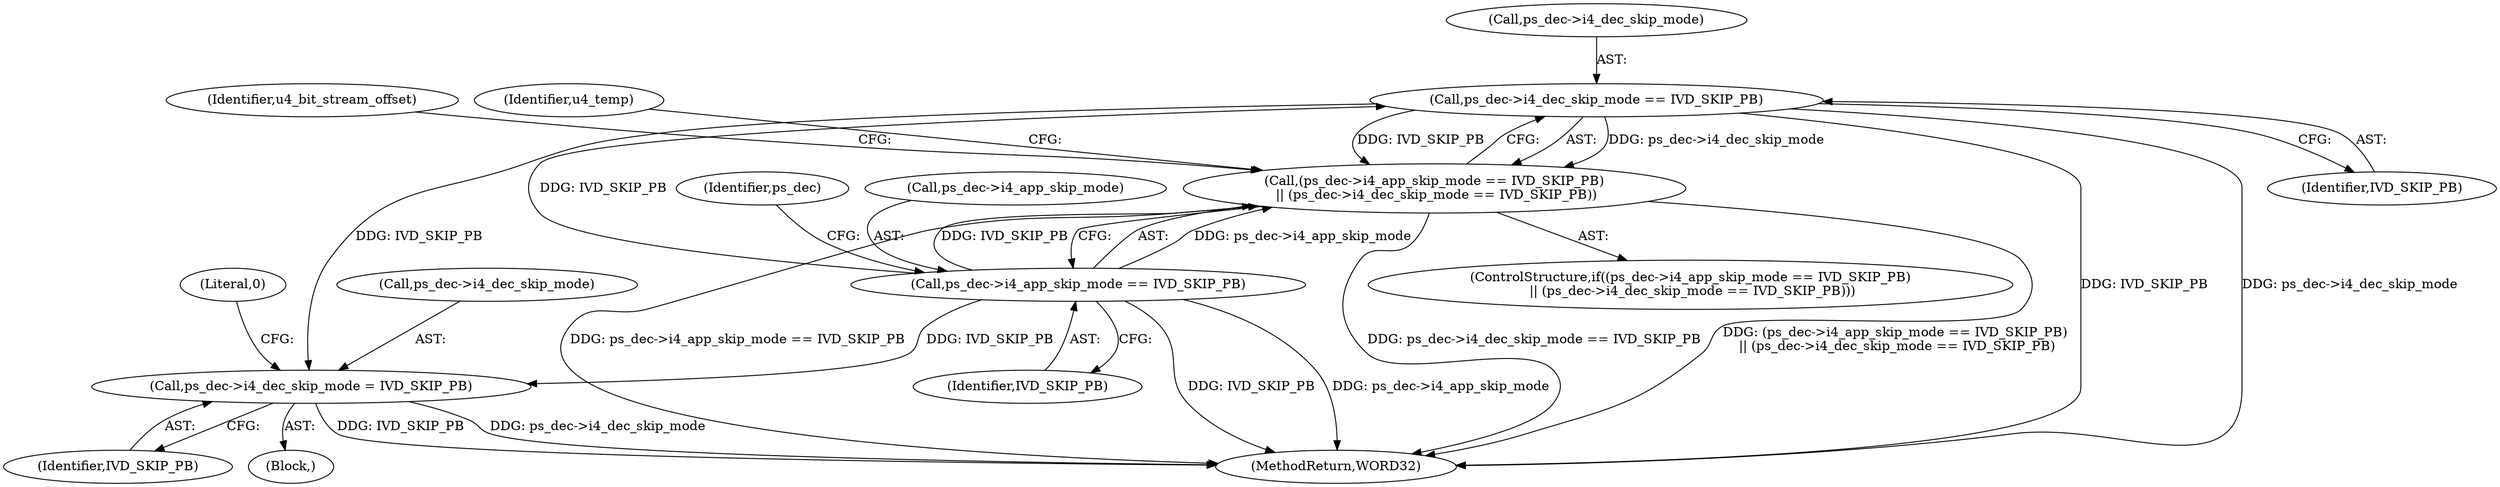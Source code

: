 digraph "0_Android_6c327afb263837bc90760c55c6605b26161a4eb9_0@pointer" {
"1000301" [label="(Call,ps_dec->i4_dec_skip_mode == IVD_SKIP_PB)"];
"1000296" [label="(Call,ps_dec->i4_app_skip_mode == IVD_SKIP_PB)"];
"1000295" [label="(Call,(ps_dec->i4_app_skip_mode == IVD_SKIP_PB)\n || (ps_dec->i4_dec_skip_mode == IVD_SKIP_PB))"];
"1000375" [label="(Call,ps_dec->i4_dec_skip_mode = IVD_SKIP_PB)"];
"1000376" [label="(Call,ps_dec->i4_dec_skip_mode)"];
"1000381" [label="(Literal,0)"];
"1000301" [label="(Call,ps_dec->i4_dec_skip_mode == IVD_SKIP_PB)"];
"1000303" [label="(Identifier,ps_dec)"];
"1000296" [label="(Call,ps_dec->i4_app_skip_mode == IVD_SKIP_PB)"];
"1000295" [label="(Call,(ps_dec->i4_app_skip_mode == IVD_SKIP_PB)\n || (ps_dec->i4_dec_skip_mode == IVD_SKIP_PB))"];
"1000300" [label="(Identifier,IVD_SKIP_PB)"];
"1000302" [label="(Call,ps_dec->i4_dec_skip_mode)"];
"1000369" [label="(Block,)"];
"1000294" [label="(ControlStructure,if((ps_dec->i4_app_skip_mode == IVD_SKIP_PB)\n || (ps_dec->i4_dec_skip_mode == IVD_SKIP_PB)))"];
"1000379" [label="(Identifier,IVD_SKIP_PB)"];
"1000375" [label="(Call,ps_dec->i4_dec_skip_mode = IVD_SKIP_PB)"];
"1000305" [label="(Identifier,IVD_SKIP_PB)"];
"1000309" [label="(Identifier,u4_bit_stream_offset)"];
"1000297" [label="(Call,ps_dec->i4_app_skip_mode)"];
"1000399" [label="(Identifier,u4_temp)"];
"1002606" [label="(MethodReturn,WORD32)"];
"1000301" -> "1000295"  [label="AST: "];
"1000301" -> "1000305"  [label="CFG: "];
"1000302" -> "1000301"  [label="AST: "];
"1000305" -> "1000301"  [label="AST: "];
"1000295" -> "1000301"  [label="CFG: "];
"1000301" -> "1002606"  [label="DDG: IVD_SKIP_PB"];
"1000301" -> "1002606"  [label="DDG: ps_dec->i4_dec_skip_mode"];
"1000301" -> "1000295"  [label="DDG: ps_dec->i4_dec_skip_mode"];
"1000301" -> "1000295"  [label="DDG: IVD_SKIP_PB"];
"1000296" -> "1000301"  [label="DDG: IVD_SKIP_PB"];
"1000301" -> "1000375"  [label="DDG: IVD_SKIP_PB"];
"1000296" -> "1000295"  [label="AST: "];
"1000296" -> "1000300"  [label="CFG: "];
"1000297" -> "1000296"  [label="AST: "];
"1000300" -> "1000296"  [label="AST: "];
"1000303" -> "1000296"  [label="CFG: "];
"1000295" -> "1000296"  [label="CFG: "];
"1000296" -> "1002606"  [label="DDG: IVD_SKIP_PB"];
"1000296" -> "1002606"  [label="DDG: ps_dec->i4_app_skip_mode"];
"1000296" -> "1000295"  [label="DDG: ps_dec->i4_app_skip_mode"];
"1000296" -> "1000295"  [label="DDG: IVD_SKIP_PB"];
"1000296" -> "1000375"  [label="DDG: IVD_SKIP_PB"];
"1000295" -> "1000294"  [label="AST: "];
"1000309" -> "1000295"  [label="CFG: "];
"1000399" -> "1000295"  [label="CFG: "];
"1000295" -> "1002606"  [label="DDG: ps_dec->i4_app_skip_mode == IVD_SKIP_PB"];
"1000295" -> "1002606"  [label="DDG: ps_dec->i4_dec_skip_mode == IVD_SKIP_PB"];
"1000295" -> "1002606"  [label="DDG: (ps_dec->i4_app_skip_mode == IVD_SKIP_PB)\n || (ps_dec->i4_dec_skip_mode == IVD_SKIP_PB)"];
"1000375" -> "1000369"  [label="AST: "];
"1000375" -> "1000379"  [label="CFG: "];
"1000376" -> "1000375"  [label="AST: "];
"1000379" -> "1000375"  [label="AST: "];
"1000381" -> "1000375"  [label="CFG: "];
"1000375" -> "1002606"  [label="DDG: ps_dec->i4_dec_skip_mode"];
"1000375" -> "1002606"  [label="DDG: IVD_SKIP_PB"];
}
